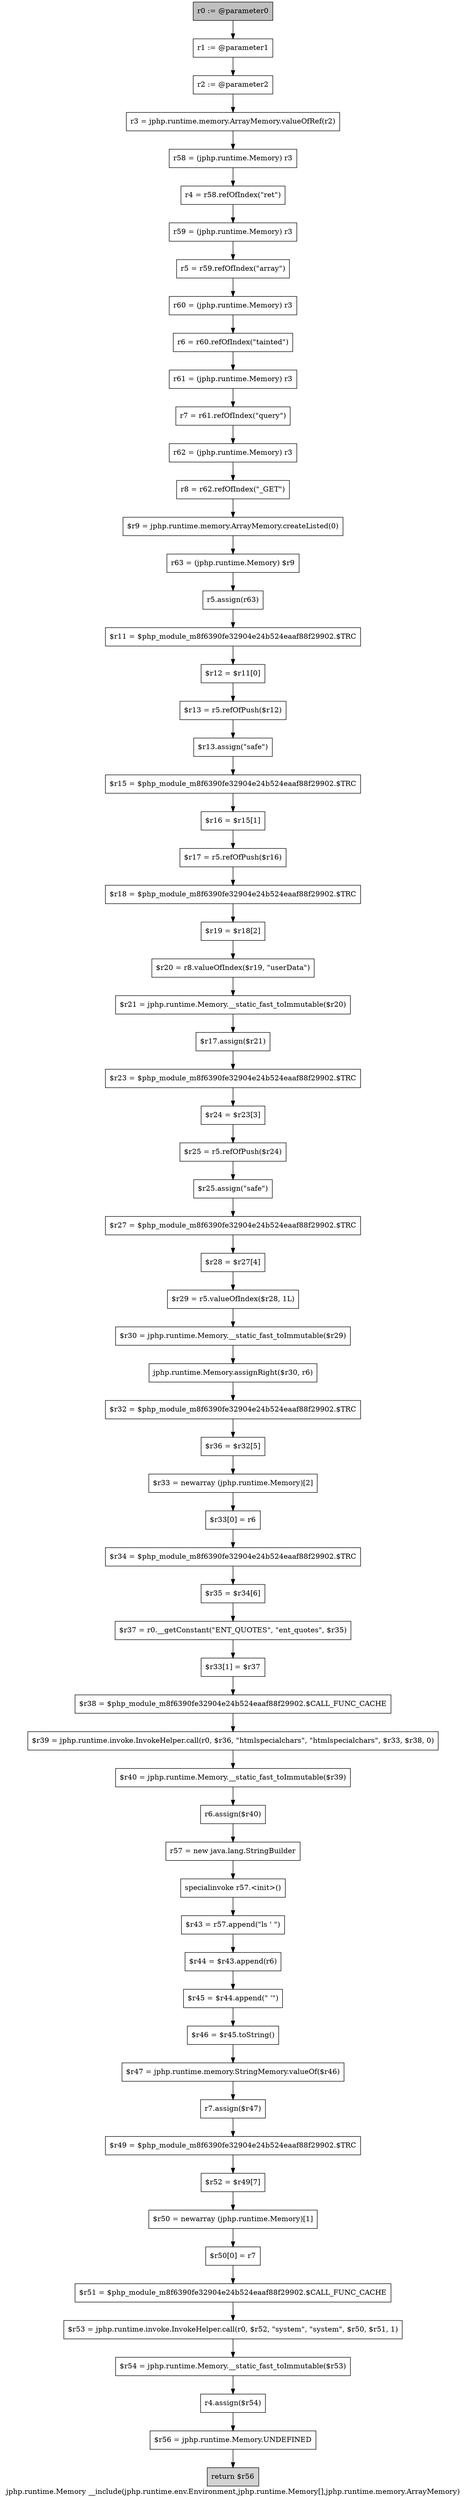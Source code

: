 digraph "jphp.runtime.Memory __include(jphp.runtime.env.Environment,jphp.runtime.Memory[],jphp.runtime.memory.ArrayMemory)" {
    label="jphp.runtime.Memory __include(jphp.runtime.env.Environment,jphp.runtime.Memory[],jphp.runtime.memory.ArrayMemory)";
    node [shape=box];
    "0" [style=filled,fillcolor=gray,label="r0 := @parameter0",];
    "1" [label="r1 := @parameter1",];
    "0"->"1";
    "2" [label="r2 := @parameter2",];
    "1"->"2";
    "3" [label="r3 = jphp.runtime.memory.ArrayMemory.valueOfRef(r2)",];
    "2"->"3";
    "4" [label="r58 = (jphp.runtime.Memory) r3",];
    "3"->"4";
    "5" [label="r4 = r58.refOfIndex(\"ret\")",];
    "4"->"5";
    "6" [label="r59 = (jphp.runtime.Memory) r3",];
    "5"->"6";
    "7" [label="r5 = r59.refOfIndex(\"array\")",];
    "6"->"7";
    "8" [label="r60 = (jphp.runtime.Memory) r3",];
    "7"->"8";
    "9" [label="r6 = r60.refOfIndex(\"tainted\")",];
    "8"->"9";
    "10" [label="r61 = (jphp.runtime.Memory) r3",];
    "9"->"10";
    "11" [label="r7 = r61.refOfIndex(\"query\")",];
    "10"->"11";
    "12" [label="r62 = (jphp.runtime.Memory) r3",];
    "11"->"12";
    "13" [label="r8 = r62.refOfIndex(\"_GET\")",];
    "12"->"13";
    "14" [label="$r9 = jphp.runtime.memory.ArrayMemory.createListed(0)",];
    "13"->"14";
    "15" [label="r63 = (jphp.runtime.Memory) $r9",];
    "14"->"15";
    "16" [label="r5.assign(r63)",];
    "15"->"16";
    "17" [label="$r11 = $php_module_m8f6390fe32904e24b524eaaf88f29902.$TRC",];
    "16"->"17";
    "18" [label="$r12 = $r11[0]",];
    "17"->"18";
    "19" [label="$r13 = r5.refOfPush($r12)",];
    "18"->"19";
    "20" [label="$r13.assign(\"safe\")",];
    "19"->"20";
    "21" [label="$r15 = $php_module_m8f6390fe32904e24b524eaaf88f29902.$TRC",];
    "20"->"21";
    "22" [label="$r16 = $r15[1]",];
    "21"->"22";
    "23" [label="$r17 = r5.refOfPush($r16)",];
    "22"->"23";
    "24" [label="$r18 = $php_module_m8f6390fe32904e24b524eaaf88f29902.$TRC",];
    "23"->"24";
    "25" [label="$r19 = $r18[2]",];
    "24"->"25";
    "26" [label="$r20 = r8.valueOfIndex($r19, \"userData\")",];
    "25"->"26";
    "27" [label="$r21 = jphp.runtime.Memory.__static_fast_toImmutable($r20)",];
    "26"->"27";
    "28" [label="$r17.assign($r21)",];
    "27"->"28";
    "29" [label="$r23 = $php_module_m8f6390fe32904e24b524eaaf88f29902.$TRC",];
    "28"->"29";
    "30" [label="$r24 = $r23[3]",];
    "29"->"30";
    "31" [label="$r25 = r5.refOfPush($r24)",];
    "30"->"31";
    "32" [label="$r25.assign(\"safe\")",];
    "31"->"32";
    "33" [label="$r27 = $php_module_m8f6390fe32904e24b524eaaf88f29902.$TRC",];
    "32"->"33";
    "34" [label="$r28 = $r27[4]",];
    "33"->"34";
    "35" [label="$r29 = r5.valueOfIndex($r28, 1L)",];
    "34"->"35";
    "36" [label="$r30 = jphp.runtime.Memory.__static_fast_toImmutable($r29)",];
    "35"->"36";
    "37" [label="jphp.runtime.Memory.assignRight($r30, r6)",];
    "36"->"37";
    "38" [label="$r32 = $php_module_m8f6390fe32904e24b524eaaf88f29902.$TRC",];
    "37"->"38";
    "39" [label="$r36 = $r32[5]",];
    "38"->"39";
    "40" [label="$r33 = newarray (jphp.runtime.Memory)[2]",];
    "39"->"40";
    "41" [label="$r33[0] = r6",];
    "40"->"41";
    "42" [label="$r34 = $php_module_m8f6390fe32904e24b524eaaf88f29902.$TRC",];
    "41"->"42";
    "43" [label="$r35 = $r34[6]",];
    "42"->"43";
    "44" [label="$r37 = r0.__getConstant(\"ENT_QUOTES\", \"ent_quotes\", $r35)",];
    "43"->"44";
    "45" [label="$r33[1] = $r37",];
    "44"->"45";
    "46" [label="$r38 = $php_module_m8f6390fe32904e24b524eaaf88f29902.$CALL_FUNC_CACHE",];
    "45"->"46";
    "47" [label="$r39 = jphp.runtime.invoke.InvokeHelper.call(r0, $r36, \"htmlspecialchars\", \"htmlspecialchars\", $r33, $r38, 0)",];
    "46"->"47";
    "48" [label="$r40 = jphp.runtime.Memory.__static_fast_toImmutable($r39)",];
    "47"->"48";
    "49" [label="r6.assign($r40)",];
    "48"->"49";
    "50" [label="r57 = new java.lang.StringBuilder",];
    "49"->"50";
    "51" [label="specialinvoke r57.<init>()",];
    "50"->"51";
    "52" [label="$r43 = r57.append(\"ls \' \")",];
    "51"->"52";
    "53" [label="$r44 = $r43.append(r6)",];
    "52"->"53";
    "54" [label="$r45 = $r44.append(\" \'\")",];
    "53"->"54";
    "55" [label="$r46 = $r45.toString()",];
    "54"->"55";
    "56" [label="$r47 = jphp.runtime.memory.StringMemory.valueOf($r46)",];
    "55"->"56";
    "57" [label="r7.assign($r47)",];
    "56"->"57";
    "58" [label="$r49 = $php_module_m8f6390fe32904e24b524eaaf88f29902.$TRC",];
    "57"->"58";
    "59" [label="$r52 = $r49[7]",];
    "58"->"59";
    "60" [label="$r50 = newarray (jphp.runtime.Memory)[1]",];
    "59"->"60";
    "61" [label="$r50[0] = r7",];
    "60"->"61";
    "62" [label="$r51 = $php_module_m8f6390fe32904e24b524eaaf88f29902.$CALL_FUNC_CACHE",];
    "61"->"62";
    "63" [label="$r53 = jphp.runtime.invoke.InvokeHelper.call(r0, $r52, \"system\", \"system\", $r50, $r51, 1)",];
    "62"->"63";
    "64" [label="$r54 = jphp.runtime.Memory.__static_fast_toImmutable($r53)",];
    "63"->"64";
    "65" [label="r4.assign($r54)",];
    "64"->"65";
    "66" [label="$r56 = jphp.runtime.Memory.UNDEFINED",];
    "65"->"66";
    "67" [style=filled,fillcolor=lightgray,label="return $r56",];
    "66"->"67";
}
